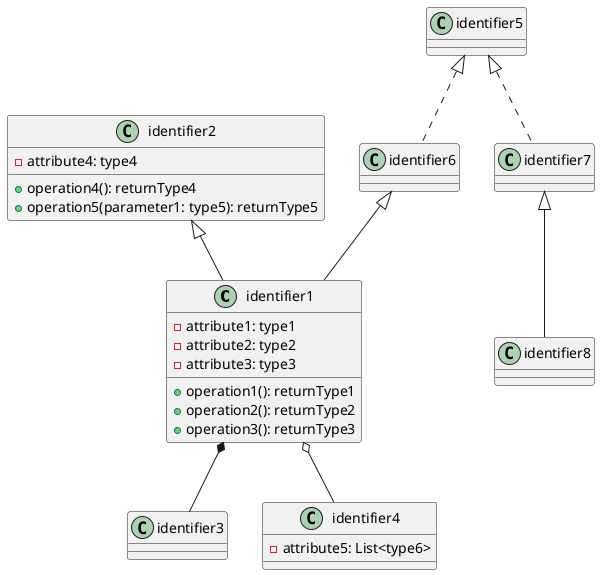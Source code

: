 @startuml
class identifier1 {
    - attribute1: type1
    - attribute2: type2
    - attribute3: type3
    + operation1(): returnType1
    + operation2(): returnType2
    + operation3(): returnType3
}

class identifier2 {
    - attribute4: type4
    + operation4(): returnType4
    + operation5(parameter1: type5): returnType5
}

class identifier3 {
}

class identifier4 {
    - attribute5: List<type6>
}

class identifier5 {
}

class identifier6 {
}

class identifier7 {
}

class identifier8 {
}

identifier5 <|.. identifier6
identifier5 <|.. identifier7
identifier6 <|-- identifier1
identifier7 <|-- identifier8
identifier2 <|-- identifier1
identifier1 o-- identifier4
identifier1 *-- identifier3
@enduml